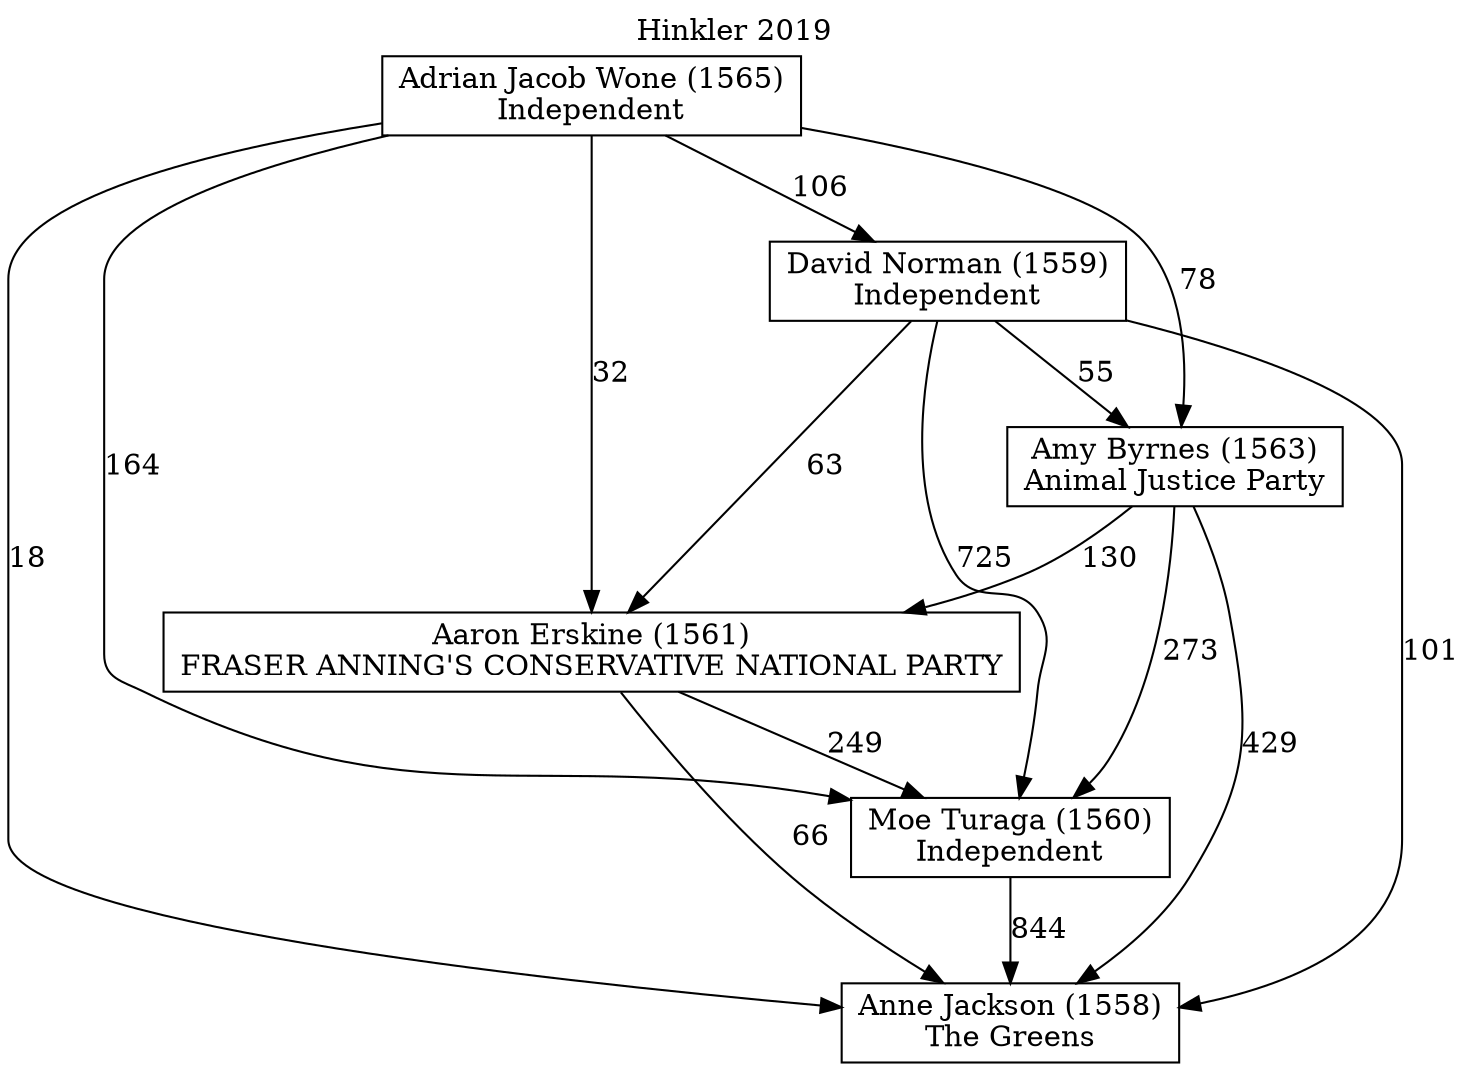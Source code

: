 // House preference flow
digraph "Anne Jackson (1558)_Hinkler_2019" {
	graph [label="Hinkler 2019" labelloc=t]
	node [shape=box]
	"Anne Jackson (1558)" [label="Anne Jackson (1558)
The Greens"]
	"Moe Turaga (1560)" [label="Moe Turaga (1560)
Independent"]
	"Aaron Erskine (1561)" [label="Aaron Erskine (1561)
FRASER ANNING'S CONSERVATIVE NATIONAL PARTY"]
	"Amy Byrnes (1563)" [label="Amy Byrnes (1563)
Animal Justice Party"]
	"David Norman (1559)" [label="David Norman (1559)
Independent"]
	"Adrian Jacob Wone (1565)" [label="Adrian Jacob Wone (1565)
Independent"]
	"Anne Jackson (1558)" [label="Anne Jackson (1558)
The Greens"]
	"Aaron Erskine (1561)" [label="Aaron Erskine (1561)
FRASER ANNING'S CONSERVATIVE NATIONAL PARTY"]
	"Amy Byrnes (1563)" [label="Amy Byrnes (1563)
Animal Justice Party"]
	"David Norman (1559)" [label="David Norman (1559)
Independent"]
	"Adrian Jacob Wone (1565)" [label="Adrian Jacob Wone (1565)
Independent"]
	"Anne Jackson (1558)" [label="Anne Jackson (1558)
The Greens"]
	"Amy Byrnes (1563)" [label="Amy Byrnes (1563)
Animal Justice Party"]
	"David Norman (1559)" [label="David Norman (1559)
Independent"]
	"Adrian Jacob Wone (1565)" [label="Adrian Jacob Wone (1565)
Independent"]
	"Anne Jackson (1558)" [label="Anne Jackson (1558)
The Greens"]
	"David Norman (1559)" [label="David Norman (1559)
Independent"]
	"Adrian Jacob Wone (1565)" [label="Adrian Jacob Wone (1565)
Independent"]
	"Anne Jackson (1558)" [label="Anne Jackson (1558)
The Greens"]
	"Adrian Jacob Wone (1565)" [label="Adrian Jacob Wone (1565)
Independent"]
	"Adrian Jacob Wone (1565)" [label="Adrian Jacob Wone (1565)
Independent"]
	"David Norman (1559)" [label="David Norman (1559)
Independent"]
	"Adrian Jacob Wone (1565)" [label="Adrian Jacob Wone (1565)
Independent"]
	"Adrian Jacob Wone (1565)" [label="Adrian Jacob Wone (1565)
Independent"]
	"Amy Byrnes (1563)" [label="Amy Byrnes (1563)
Animal Justice Party"]
	"David Norman (1559)" [label="David Norman (1559)
Independent"]
	"Adrian Jacob Wone (1565)" [label="Adrian Jacob Wone (1565)
Independent"]
	"Amy Byrnes (1563)" [label="Amy Byrnes (1563)
Animal Justice Party"]
	"Adrian Jacob Wone (1565)" [label="Adrian Jacob Wone (1565)
Independent"]
	"Adrian Jacob Wone (1565)" [label="Adrian Jacob Wone (1565)
Independent"]
	"David Norman (1559)" [label="David Norman (1559)
Independent"]
	"Adrian Jacob Wone (1565)" [label="Adrian Jacob Wone (1565)
Independent"]
	"Adrian Jacob Wone (1565)" [label="Adrian Jacob Wone (1565)
Independent"]
	"Aaron Erskine (1561)" [label="Aaron Erskine (1561)
FRASER ANNING'S CONSERVATIVE NATIONAL PARTY"]
	"Amy Byrnes (1563)" [label="Amy Byrnes (1563)
Animal Justice Party"]
	"David Norman (1559)" [label="David Norman (1559)
Independent"]
	"Adrian Jacob Wone (1565)" [label="Adrian Jacob Wone (1565)
Independent"]
	"Aaron Erskine (1561)" [label="Aaron Erskine (1561)
FRASER ANNING'S CONSERVATIVE NATIONAL PARTY"]
	"David Norman (1559)" [label="David Norman (1559)
Independent"]
	"Adrian Jacob Wone (1565)" [label="Adrian Jacob Wone (1565)
Independent"]
	"Aaron Erskine (1561)" [label="Aaron Erskine (1561)
FRASER ANNING'S CONSERVATIVE NATIONAL PARTY"]
	"Adrian Jacob Wone (1565)" [label="Adrian Jacob Wone (1565)
Independent"]
	"Adrian Jacob Wone (1565)" [label="Adrian Jacob Wone (1565)
Independent"]
	"David Norman (1559)" [label="David Norman (1559)
Independent"]
	"Adrian Jacob Wone (1565)" [label="Adrian Jacob Wone (1565)
Independent"]
	"Adrian Jacob Wone (1565)" [label="Adrian Jacob Wone (1565)
Independent"]
	"Amy Byrnes (1563)" [label="Amy Byrnes (1563)
Animal Justice Party"]
	"David Norman (1559)" [label="David Norman (1559)
Independent"]
	"Adrian Jacob Wone (1565)" [label="Adrian Jacob Wone (1565)
Independent"]
	"Amy Byrnes (1563)" [label="Amy Byrnes (1563)
Animal Justice Party"]
	"Adrian Jacob Wone (1565)" [label="Adrian Jacob Wone (1565)
Independent"]
	"Adrian Jacob Wone (1565)" [label="Adrian Jacob Wone (1565)
Independent"]
	"David Norman (1559)" [label="David Norman (1559)
Independent"]
	"Adrian Jacob Wone (1565)" [label="Adrian Jacob Wone (1565)
Independent"]
	"Adrian Jacob Wone (1565)" [label="Adrian Jacob Wone (1565)
Independent"]
	"Moe Turaga (1560)" [label="Moe Turaga (1560)
Independent"]
	"Aaron Erskine (1561)" [label="Aaron Erskine (1561)
FRASER ANNING'S CONSERVATIVE NATIONAL PARTY"]
	"Amy Byrnes (1563)" [label="Amy Byrnes (1563)
Animal Justice Party"]
	"David Norman (1559)" [label="David Norman (1559)
Independent"]
	"Adrian Jacob Wone (1565)" [label="Adrian Jacob Wone (1565)
Independent"]
	"Moe Turaga (1560)" [label="Moe Turaga (1560)
Independent"]
	"Amy Byrnes (1563)" [label="Amy Byrnes (1563)
Animal Justice Party"]
	"David Norman (1559)" [label="David Norman (1559)
Independent"]
	"Adrian Jacob Wone (1565)" [label="Adrian Jacob Wone (1565)
Independent"]
	"Moe Turaga (1560)" [label="Moe Turaga (1560)
Independent"]
	"David Norman (1559)" [label="David Norman (1559)
Independent"]
	"Adrian Jacob Wone (1565)" [label="Adrian Jacob Wone (1565)
Independent"]
	"Moe Turaga (1560)" [label="Moe Turaga (1560)
Independent"]
	"Adrian Jacob Wone (1565)" [label="Adrian Jacob Wone (1565)
Independent"]
	"Adrian Jacob Wone (1565)" [label="Adrian Jacob Wone (1565)
Independent"]
	"David Norman (1559)" [label="David Norman (1559)
Independent"]
	"Adrian Jacob Wone (1565)" [label="Adrian Jacob Wone (1565)
Independent"]
	"Adrian Jacob Wone (1565)" [label="Adrian Jacob Wone (1565)
Independent"]
	"Amy Byrnes (1563)" [label="Amy Byrnes (1563)
Animal Justice Party"]
	"David Norman (1559)" [label="David Norman (1559)
Independent"]
	"Adrian Jacob Wone (1565)" [label="Adrian Jacob Wone (1565)
Independent"]
	"Amy Byrnes (1563)" [label="Amy Byrnes (1563)
Animal Justice Party"]
	"Adrian Jacob Wone (1565)" [label="Adrian Jacob Wone (1565)
Independent"]
	"Adrian Jacob Wone (1565)" [label="Adrian Jacob Wone (1565)
Independent"]
	"David Norman (1559)" [label="David Norman (1559)
Independent"]
	"Adrian Jacob Wone (1565)" [label="Adrian Jacob Wone (1565)
Independent"]
	"Adrian Jacob Wone (1565)" [label="Adrian Jacob Wone (1565)
Independent"]
	"Aaron Erskine (1561)" [label="Aaron Erskine (1561)
FRASER ANNING'S CONSERVATIVE NATIONAL PARTY"]
	"Amy Byrnes (1563)" [label="Amy Byrnes (1563)
Animal Justice Party"]
	"David Norman (1559)" [label="David Norman (1559)
Independent"]
	"Adrian Jacob Wone (1565)" [label="Adrian Jacob Wone (1565)
Independent"]
	"Aaron Erskine (1561)" [label="Aaron Erskine (1561)
FRASER ANNING'S CONSERVATIVE NATIONAL PARTY"]
	"David Norman (1559)" [label="David Norman (1559)
Independent"]
	"Adrian Jacob Wone (1565)" [label="Adrian Jacob Wone (1565)
Independent"]
	"Aaron Erskine (1561)" [label="Aaron Erskine (1561)
FRASER ANNING'S CONSERVATIVE NATIONAL PARTY"]
	"Adrian Jacob Wone (1565)" [label="Adrian Jacob Wone (1565)
Independent"]
	"Adrian Jacob Wone (1565)" [label="Adrian Jacob Wone (1565)
Independent"]
	"David Norman (1559)" [label="David Norman (1559)
Independent"]
	"Adrian Jacob Wone (1565)" [label="Adrian Jacob Wone (1565)
Independent"]
	"Adrian Jacob Wone (1565)" [label="Adrian Jacob Wone (1565)
Independent"]
	"Amy Byrnes (1563)" [label="Amy Byrnes (1563)
Animal Justice Party"]
	"David Norman (1559)" [label="David Norman (1559)
Independent"]
	"Adrian Jacob Wone (1565)" [label="Adrian Jacob Wone (1565)
Independent"]
	"Amy Byrnes (1563)" [label="Amy Byrnes (1563)
Animal Justice Party"]
	"Adrian Jacob Wone (1565)" [label="Adrian Jacob Wone (1565)
Independent"]
	"Adrian Jacob Wone (1565)" [label="Adrian Jacob Wone (1565)
Independent"]
	"David Norman (1559)" [label="David Norman (1559)
Independent"]
	"Adrian Jacob Wone (1565)" [label="Adrian Jacob Wone (1565)
Independent"]
	"Adrian Jacob Wone (1565)" [label="Adrian Jacob Wone (1565)
Independent"]
	"Moe Turaga (1560)" -> "Anne Jackson (1558)" [label=844]
	"Aaron Erskine (1561)" -> "Moe Turaga (1560)" [label=249]
	"Amy Byrnes (1563)" -> "Aaron Erskine (1561)" [label=130]
	"David Norman (1559)" -> "Amy Byrnes (1563)" [label=55]
	"Adrian Jacob Wone (1565)" -> "David Norman (1559)" [label=106]
	"Aaron Erskine (1561)" -> "Anne Jackson (1558)" [label=66]
	"Amy Byrnes (1563)" -> "Anne Jackson (1558)" [label=429]
	"David Norman (1559)" -> "Anne Jackson (1558)" [label=101]
	"Adrian Jacob Wone (1565)" -> "Anne Jackson (1558)" [label=18]
	"Adrian Jacob Wone (1565)" -> "Amy Byrnes (1563)" [label=78]
	"David Norman (1559)" -> "Aaron Erskine (1561)" [label=63]
	"Adrian Jacob Wone (1565)" -> "Aaron Erskine (1561)" [label=32]
	"Amy Byrnes (1563)" -> "Moe Turaga (1560)" [label=273]
	"David Norman (1559)" -> "Moe Turaga (1560)" [label=725]
	"Adrian Jacob Wone (1565)" -> "Moe Turaga (1560)" [label=164]
}
